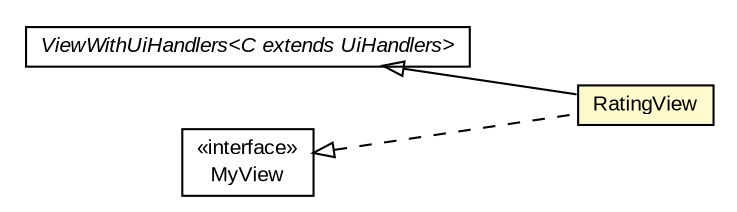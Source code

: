 #!/usr/local/bin/dot
#
# Class diagram 
# Generated by UMLGraph version R5_6-24-gf6e263 (http://www.umlgraph.org/)
#

digraph G {
	edge [fontname="arial",fontsize=10,labelfontname="arial",labelfontsize=10];
	node [fontname="arial",fontsize=10,shape=plaintext];
	nodesep=0.25;
	ranksep=0.5;
	rankdir=LR;
	// com.gwtplatform.mvp.client.ViewWithUiHandlers<C extends com.gwtplatform.mvp.client.UiHandlers>
	c430248 [label=<<table title="com.gwtplatform.mvp.client.ViewWithUiHandlers" border="0" cellborder="1" cellspacing="0" cellpadding="2" port="p" href="../../../../mvp/client/ViewWithUiHandlers.html">
		<tr><td><table border="0" cellspacing="0" cellpadding="1">
<tr><td align="center" balign="center"><font face="arial italic"> ViewWithUiHandlers&lt;C extends UiHandlers&gt; </font></td></tr>
		</table></td></tr>
		</table>>, URL="../../../../mvp/client/ViewWithUiHandlers.html", fontname="arial", fontcolor="black", fontsize=10.0];
	// com.gwtplatform.carstore.client.application.rating.RatingView
	c430637 [label=<<table title="com.gwtplatform.carstore.client.application.rating.RatingView" border="0" cellborder="1" cellspacing="0" cellpadding="2" port="p" bgcolor="lemonChiffon" href="./RatingView.html">
		<tr><td><table border="0" cellspacing="0" cellpadding="1">
<tr><td align="center" balign="center"> RatingView </td></tr>
		</table></td></tr>
		</table>>, URL="./RatingView.html", fontname="arial", fontcolor="black", fontsize=10.0];
	// com.gwtplatform.carstore.client.application.rating.RatingPresenter.MyView
	c430640 [label=<<table title="com.gwtplatform.carstore.client.application.rating.RatingPresenter.MyView" border="0" cellborder="1" cellspacing="0" cellpadding="2" port="p" href="./RatingPresenter.MyView.html">
		<tr><td><table border="0" cellspacing="0" cellpadding="1">
<tr><td align="center" balign="center"> &#171;interface&#187; </td></tr>
<tr><td align="center" balign="center"> MyView </td></tr>
		</table></td></tr>
		</table>>, URL="./RatingPresenter.MyView.html", fontname="arial", fontcolor="black", fontsize=10.0];
	//com.gwtplatform.carstore.client.application.rating.RatingView extends com.gwtplatform.mvp.client.ViewWithUiHandlers<com.gwtplatform.carstore.client.application.rating.RatingUiHandlers>
	c430248:p -> c430637:p [dir=back,arrowtail=empty];
	//com.gwtplatform.carstore.client.application.rating.RatingView implements com.gwtplatform.carstore.client.application.rating.RatingPresenter.MyView
	c430640:p -> c430637:p [dir=back,arrowtail=empty,style=dashed];
}

